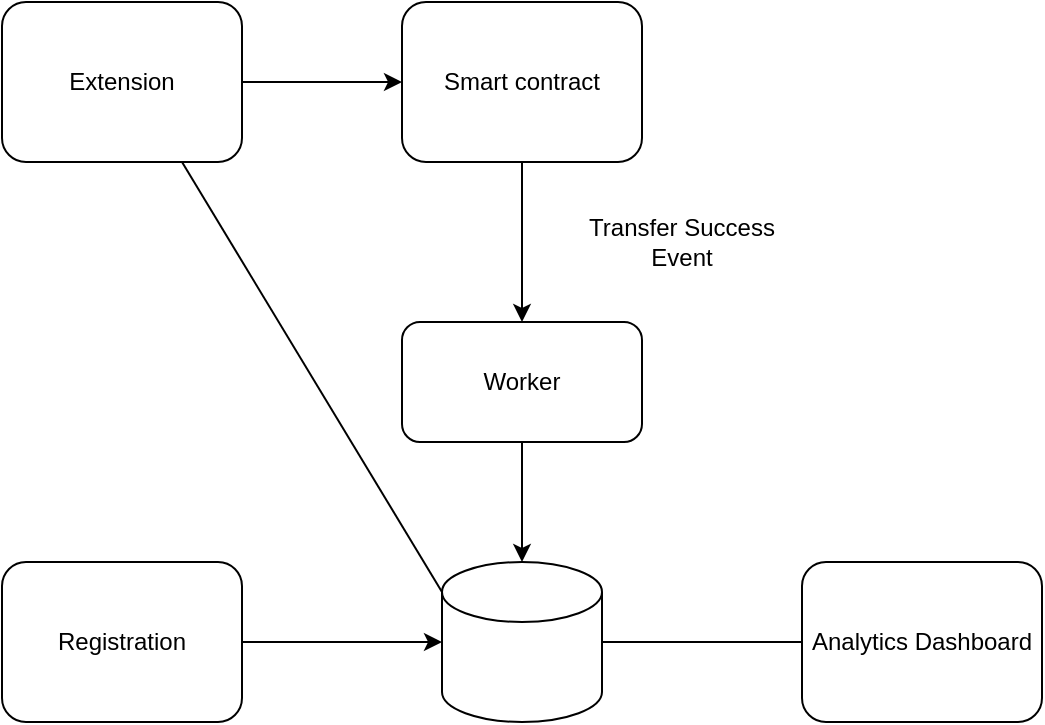 <mxfile version="20.3.0" type="device"><diagram id="Z-_4m5iI6p6Q-AtVrryF" name="Page-1"><mxGraphModel dx="1018" dy="741" grid="1" gridSize="10" guides="1" tooltips="1" connect="1" arrows="1" fold="1" page="1" pageScale="1" pageWidth="1169" pageHeight="827" math="0" shadow="0"><root><mxCell id="0"/><mxCell id="1" parent="0"/><mxCell id="EqrQrD4_ATzUmqs2XYVt-2" value="" style="shape=cylinder3;whiteSpace=wrap;html=1;boundedLbl=1;backgroundOutline=1;size=15;" vertex="1" parent="1"><mxGeometry x="380" y="560" width="80" height="80" as="geometry"/></mxCell><mxCell id="EqrQrD4_ATzUmqs2XYVt-3" value="Extension" style="rounded=1;whiteSpace=wrap;html=1;" vertex="1" parent="1"><mxGeometry x="160" y="280" width="120" height="80" as="geometry"/></mxCell><mxCell id="EqrQrD4_ATzUmqs2XYVt-4" value="Registration" style="rounded=1;whiteSpace=wrap;html=1;" vertex="1" parent="1"><mxGeometry x="160" y="560" width="120" height="80" as="geometry"/></mxCell><mxCell id="EqrQrD4_ATzUmqs2XYVt-5" value="Smart contract" style="rounded=1;whiteSpace=wrap;html=1;" vertex="1" parent="1"><mxGeometry x="360" y="280" width="120" height="80" as="geometry"/></mxCell><mxCell id="EqrQrD4_ATzUmqs2XYVt-6" value="" style="endArrow=classic;html=1;rounded=0;exitX=1;exitY=0.5;exitDx=0;exitDy=0;entryX=0;entryY=0.5;entryDx=0;entryDy=0;" edge="1" parent="1" source="EqrQrD4_ATzUmqs2XYVt-3" target="EqrQrD4_ATzUmqs2XYVt-5"><mxGeometry width="50" height="50" relative="1" as="geometry"><mxPoint x="260" y="490" as="sourcePoint"/><mxPoint x="310" y="440" as="targetPoint"/></mxGeometry></mxCell><mxCell id="EqrQrD4_ATzUmqs2XYVt-23" style="edgeStyle=orthogonalEdgeStyle;rounded=0;orthogonalLoop=1;jettySize=auto;html=1;exitX=0.5;exitY=1;exitDx=0;exitDy=0;entryX=0.5;entryY=0;entryDx=0;entryDy=0;entryPerimeter=0;" edge="1" parent="1" source="EqrQrD4_ATzUmqs2XYVt-7" target="EqrQrD4_ATzUmqs2XYVt-2"><mxGeometry relative="1" as="geometry"/></mxCell><mxCell id="EqrQrD4_ATzUmqs2XYVt-7" value="Worker" style="rounded=1;whiteSpace=wrap;html=1;" vertex="1" parent="1"><mxGeometry x="360" y="440" width="120" height="60" as="geometry"/></mxCell><mxCell id="EqrQrD4_ATzUmqs2XYVt-21" value="" style="endArrow=classic;html=1;rounded=0;exitX=0.5;exitY=1;exitDx=0;exitDy=0;entryX=0.5;entryY=0;entryDx=0;entryDy=0;" edge="1" parent="1" source="EqrQrD4_ATzUmqs2XYVt-5" target="EqrQrD4_ATzUmqs2XYVt-7"><mxGeometry width="50" height="50" relative="1" as="geometry"><mxPoint x="540" y="410" as="sourcePoint"/><mxPoint x="590" y="360" as="targetPoint"/></mxGeometry></mxCell><mxCell id="EqrQrD4_ATzUmqs2XYVt-22" value="Transfer Success Event" style="text;html=1;strokeColor=none;fillColor=none;align=center;verticalAlign=middle;whiteSpace=wrap;rounded=0;" vertex="1" parent="1"><mxGeometry x="440" y="380" width="120" height="40" as="geometry"/></mxCell><mxCell id="EqrQrD4_ATzUmqs2XYVt-24" value="" style="endArrow=classic;html=1;rounded=0;exitX=1;exitY=0.5;exitDx=0;exitDy=0;entryX=0;entryY=0.5;entryDx=0;entryDy=0;entryPerimeter=0;" edge="1" parent="1" source="EqrQrD4_ATzUmqs2XYVt-4" target="EqrQrD4_ATzUmqs2XYVt-2"><mxGeometry width="50" height="50" relative="1" as="geometry"><mxPoint x="140" y="510" as="sourcePoint"/><mxPoint x="190" y="460" as="targetPoint"/></mxGeometry></mxCell><mxCell id="EqrQrD4_ATzUmqs2XYVt-31" value="Analytics Dashboard" style="rounded=1;whiteSpace=wrap;html=1;" vertex="1" parent="1"><mxGeometry x="560" y="560" width="120" height="80" as="geometry"/></mxCell><mxCell id="EqrQrD4_ATzUmqs2XYVt-35" value="" style="endArrow=none;html=1;rounded=0;entryX=0.75;entryY=1;entryDx=0;entryDy=0;exitX=0;exitY=0;exitDx=0;exitDy=15;exitPerimeter=0;" edge="1" parent="1" source="EqrQrD4_ATzUmqs2XYVt-2" target="EqrQrD4_ATzUmqs2XYVt-3"><mxGeometry width="50" height="50" relative="1" as="geometry"><mxPoint x="170" y="490" as="sourcePoint"/><mxPoint x="220" y="440" as="targetPoint"/></mxGeometry></mxCell><mxCell id="EqrQrD4_ATzUmqs2XYVt-36" value="" style="endArrow=none;html=1;rounded=0;exitX=1;exitY=0.5;exitDx=0;exitDy=0;exitPerimeter=0;entryX=0;entryY=0.5;entryDx=0;entryDy=0;" edge="1" parent="1" source="EqrQrD4_ATzUmqs2XYVt-2" target="EqrQrD4_ATzUmqs2XYVt-31"><mxGeometry width="50" height="50" relative="1" as="geometry"><mxPoint x="560" y="530" as="sourcePoint"/><mxPoint x="610" y="480" as="targetPoint"/></mxGeometry></mxCell></root></mxGraphModel></diagram></mxfile>